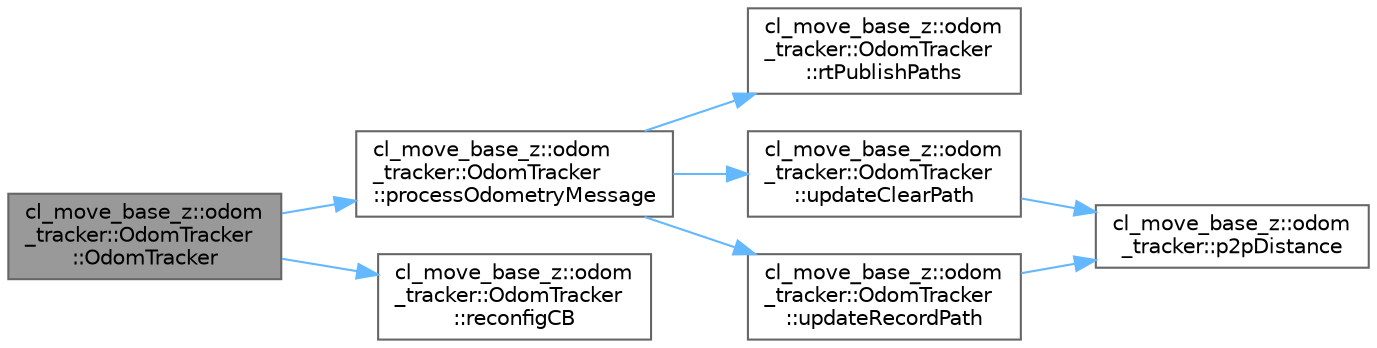 digraph "cl_move_base_z::odom_tracker::OdomTracker::OdomTracker"
{
 // LATEX_PDF_SIZE
  bgcolor="transparent";
  edge [fontname=Helvetica,fontsize=10,labelfontname=Helvetica,labelfontsize=10];
  node [fontname=Helvetica,fontsize=10,shape=box,height=0.2,width=0.4];
  rankdir="LR";
  Node1 [label="cl_move_base_z::odom\l_tracker::OdomTracker\l::OdomTracker",height=0.2,width=0.4,color="gray40", fillcolor="grey60", style="filled", fontcolor="black",tooltip=" "];
  Node1 -> Node2 [color="steelblue1",style="solid"];
  Node2 [label="cl_move_base_z::odom\l_tracker::OdomTracker\l::processOdometryMessage",height=0.2,width=0.4,color="grey40", fillcolor="white", style="filled",URL="$classcl__move__base__z_1_1odom__tracker_1_1OdomTracker.html#a12c5a839cfde2e8f2f55a5e0c9647b18",tooltip="odom callback: Updates the path - this must be called periodically for each odometry message."];
  Node2 -> Node3 [color="steelblue1",style="solid"];
  Node3 [label="cl_move_base_z::odom\l_tracker::OdomTracker\l::rtPublishPaths",height=0.2,width=0.4,color="grey40", fillcolor="white", style="filled",URL="$classcl__move__base__z_1_1odom__tracker_1_1OdomTracker.html#a8f728f85d1f3f49f4b94e37052a59d6d",tooltip=" "];
  Node2 -> Node4 [color="steelblue1",style="solid"];
  Node4 [label="cl_move_base_z::odom\l_tracker::OdomTracker\l::updateClearPath",height=0.2,width=0.4,color="grey40", fillcolor="white", style="filled",URL="$classcl__move__base__z_1_1odom__tracker_1_1OdomTracker.html#abe7ba4dbf014e1f2c64b5806ce42c073",tooltip=" "];
  Node4 -> Node5 [color="steelblue1",style="solid"];
  Node5 [label="cl_move_base_z::odom\l_tracker::p2pDistance",height=0.2,width=0.4,color="grey40", fillcolor="white", style="filled",URL="$namespacecl__move__base__z_1_1odom__tracker.html#a501582a760a02ce0069d95bfc67ca973",tooltip=" "];
  Node2 -> Node6 [color="steelblue1",style="solid"];
  Node6 [label="cl_move_base_z::odom\l_tracker::OdomTracker\l::updateRecordPath",height=0.2,width=0.4,color="grey40", fillcolor="white", style="filled",URL="$classcl__move__base__z_1_1odom__tracker_1_1OdomTracker.html#a77a66083573c6bef726d77447fb53349",tooltip=" "];
  Node6 -> Node5 [color="steelblue1",style="solid"];
  Node1 -> Node7 [color="steelblue1",style="solid"];
  Node7 [label="cl_move_base_z::odom\l_tracker::OdomTracker\l::reconfigCB",height=0.2,width=0.4,color="grey40", fillcolor="white", style="filled",URL="$classcl__move__base__z_1_1odom__tracker_1_1OdomTracker.html#adb06a17455b8d545034d8845706e2886",tooltip=" "];
}
